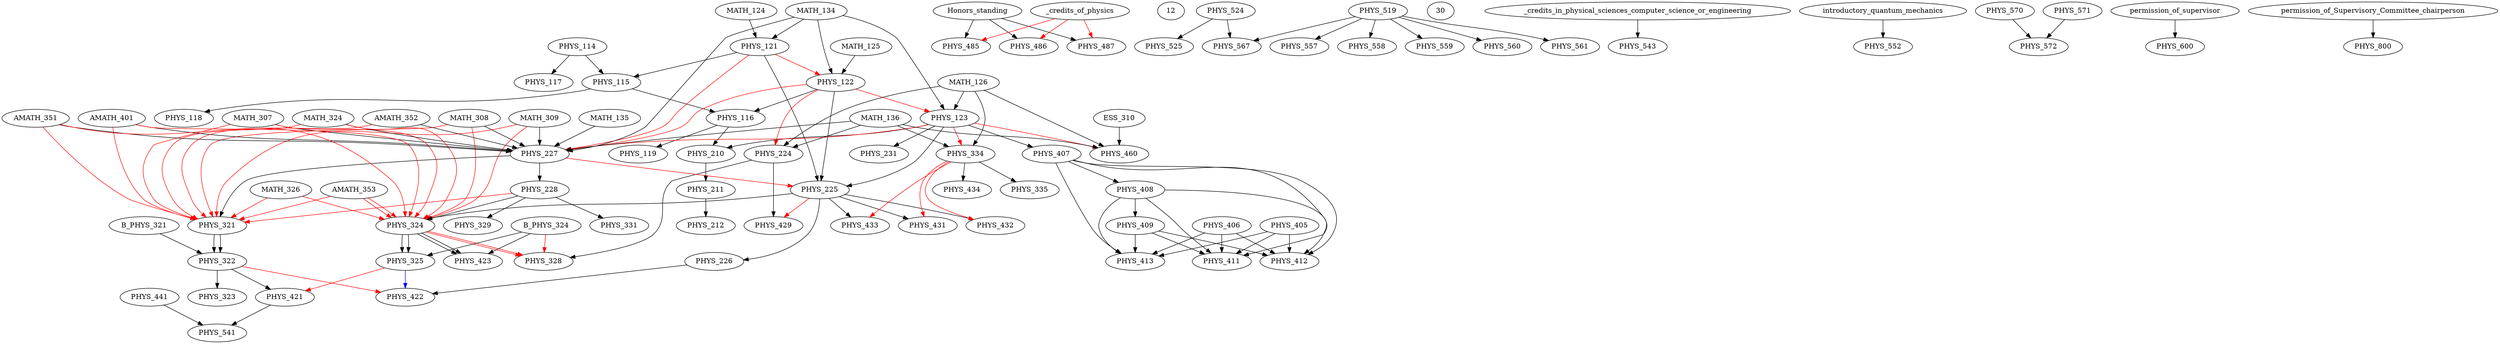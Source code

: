 digraph G {
    edge [color=black];
    PHYS_114 -> PHYS_115;
    PHYS_121 -> PHYS_115;
    edge [color=black];
    PHYS_115 -> PHYS_116;
    PHYS_122 -> PHYS_116;
    edge [color=black];
    PHYS_114 -> PHYS_117;
    edge [color=black];
    PHYS_115 -> PHYS_118;
    edge [color=black];
    PHYS_116 -> PHYS_119;
    edge [color=black];
    MATH_124 -> PHYS_121;
    MATH_134 -> PHYS_121;
    edge [color=black];
    MATH_125 -> PHYS_122;
    MATH_134 -> PHYS_122;
    edge [color=red];
    PHYS_121 -> PHYS_122;
    edge [color=black];
    MATH_126 -> PHYS_123;
    MATH_134 -> PHYS_123;
    edge [color=red];
    PHYS_122 -> PHYS_123;
    edge [color=black];
    PHYS_116 -> PHYS_210;
    PHYS_123 -> PHYS_210;
    edge [color=black];
    PHYS_210 -> PHYS_211;
    edge [color=black];
    PHYS_211 -> PHYS_212;
    edge [color=black];
    MATH_126 -> PHYS_224;
    MATH_136 -> PHYS_224;
    edge [color=red];
    PHYS_122 -> PHYS_224;
    edge [color=black];
    PHYS_121 -> PHYS_225;
    PHYS_122 -> PHYS_225;
    PHYS_123 -> PHYS_225;
    edge [color=red];
    PHYS_227 -> PHYS_225;
    edge [color=black];
    PHYS_225 -> PHYS_226;
    edge [color=black];
    MATH_134 -> PHYS_227;
    MATH_135 -> PHYS_227;
    MATH_136 -> PHYS_227;
    MATH_307 -> PHYS_227;
    MATH_308 -> PHYS_227;
    MATH_309 -> PHYS_227;
    MATH_324 -> PHYS_227;
    AMATH_401 -> PHYS_227;
    AMATH_351 -> PHYS_227;
    AMATH_352 -> PHYS_227;
    edge [color=red];
    PHYS_121 -> PHYS_227;
    PHYS_122 -> PHYS_227;
    PHYS_123 -> PHYS_227;
    edge [color=black];
    PHYS_227 -> PHYS_228;
    edge [color=black];
    PHYS_123 -> PHYS_231;
    edge [color=black];
    PHYS_227 -> PHYS_321;
    edge [color=red];
    PHYS_228 -> PHYS_321;
    MATH_307 -> PHYS_321;
    AMATH_351 -> PHYS_321;
    MATH_308 -> PHYS_321;
    AMATH_352 -> PHYS_321;
    MATH_309 -> PHYS_321;
    AMATH_353 -> PHYS_321;
    MATH_324 -> PHYS_321;
    MATH_326 -> PHYS_321;
    AMATH_401 -> PHYS_321;
    edge [color=black];
    PHYS_321 -> PHYS_322;
    B_PHYS_321 -> PHYS_322;
    PHYS_321 -> PHYS_322;
    edge [color=black];
    PHYS_322 -> PHYS_323;
    edge [color=black];
    PHYS_225 -> PHYS_324;
    PHYS_228 -> PHYS_324;
    edge [color=red];
    MATH_307 -> PHYS_324;
    AMATH_351 -> PHYS_324;
    MATH_308 -> PHYS_324;
    AMATH_353 -> PHYS_324;
    MATH_309 -> PHYS_324;
    AMATH_353 -> PHYS_324;
    MATH_324 -> PHYS_324;
    MATH_326 -> PHYS_324;
    AMATH_401 -> PHYS_324;
    edge [color=black];
    PHYS_324 -> PHYS_325;
    B_PHYS_324 -> PHYS_325;
    PHYS_324 -> PHYS_325;
    edge [color=black];
    PHYS_224 -> PHYS_328;
    edge [color=red];
    PHYS_324 -> PHYS_328;
    B_PHYS_324 -> PHYS_328;
    PHYS_324 -> PHYS_328;
    edge [color=black];
    PHYS_228 -> PHYS_329;
    edge [color=black];
    PHYS_228 -> PHYS_331;
    edge [color=black];
    MATH_126 -> PHYS_334;
    MATH_136 -> PHYS_334;
    edge [color=red];
    PHYS_123 -> PHYS_334;
    edge [color=black];
    PHYS_334 -> PHYS_335;
    edge [color=black];
    PHYS_123 -> PHYS_407;
    edge [color=black];
    PHYS_407 -> PHYS_408;
    edge [color=black];
    PHYS_408 -> PHYS_409;
    edge [color=black];
    PHYS_405 -> PHYS_411;
    PHYS_406 -> PHYS_411;
    PHYS_407 -> PHYS_411;
    PHYS_408 -> PHYS_411;
    PHYS_409 -> PHYS_411;
    edge [color=black];
    PHYS_405 -> PHYS_412;
    PHYS_406 -> PHYS_412;
    PHYS_407 -> PHYS_412;
    PHYS_408 -> PHYS_412;
    PHYS_409 -> PHYS_412;
    edge [color=black];
    PHYS_405 -> PHYS_413;
    PHYS_406 -> PHYS_413;
    PHYS_407 -> PHYS_413;
    PHYS_408 -> PHYS_413;
    PHYS_409 -> PHYS_413;
    edge [color=black];
    PHYS_322 -> PHYS_421;
    edge [color=red];
    PHYS_325 -> PHYS_421;
    edge [color=black];
    PHYS_226 -> PHYS_422;
    edge [color=red];
    PHYS_322 -> PHYS_422;
    edge [color=blue];
    PHYS_325 -> PHYS_422;
    edge [color=black];
    PHYS_324 -> PHYS_423;
    B_PHYS_324 -> PHYS_423;
    PHYS_324 -> PHYS_423;
    edge [color=black];
    PHYS_224 -> PHYS_429;
    edge [color=red];
    PHYS_225 -> PHYS_429;
    edge [color=black];
    PHYS_225 -> PHYS_431;
    edge [color=red];
    PHYS_334 -> PHYS_431;
    edge [color=black];
    PHYS_225 -> PHYS_432;
    edge [color=red];
    PHYS_334 -> PHYS_432;
    edge [color=black];
    PHYS_225 -> PHYS_433;
    edge [color=red];
    PHYS_334 -> PHYS_433;
    edge [color=black];
    PHYS_334 -> PHYS_434;
    edge [color=black];
    ESS_310 -> PHYS_460;
    MATH_126 -> PHYS_460;
    MATH_136 -> PHYS_460;
    edge [color=red];
    PHYS_123 -> PHYS_460;
    edge [color=black];
    Honors_standing -> PHYS_485;
    edge [color=red];
    12_credits_of_physics -> PHYS_485;
    edge [color=black];
    Honors_standing -> PHYS_486;
    edge [color=red];
    12_credits_of_physics -> PHYS_486;
    edge [color=black];
    Honors_standing -> PHYS_487;
    edge [color=red];
    12_credits_of_physics -> PHYS_487;
    edge [color=black];
    PHYS_524 -> PHYS_525;
    edge [color=black];
    PHYS_421 -> PHYS_541;
    PHYS_441 -> PHYS_541;
    edge [color=black];
    30_credits_in_physical_sciences_computer_science_or_engineering -> PHYS_543;
    edge [color=black];
    introductory_quantum_mechanics -> PHYS_552;
    edge [color=black];
    PHYS_519 -> PHYS_557;
    edge [color=black];
    PHYS_519 -> PHYS_558;
    edge [color=black];
    PHYS_519 -> PHYS_559;
    edge [color=black];
    PHYS_519 -> PHYS_560;
    edge [color=black];
    PHYS_519 -> PHYS_561;
    edge [color=black];
    PHYS_519 -> PHYS_567;
    PHYS_524 -> PHYS_567;
    edge [color=black];
    PHYS_570 -> PHYS_572;
    PHYS_571 -> PHYS_572;
    edge [color=black];
    permission_of_supervisor -> PHYS_600;
    edge [color=black];
    permission_of_Supervisory_Committee_chairperson -> PHYS_800;
}
